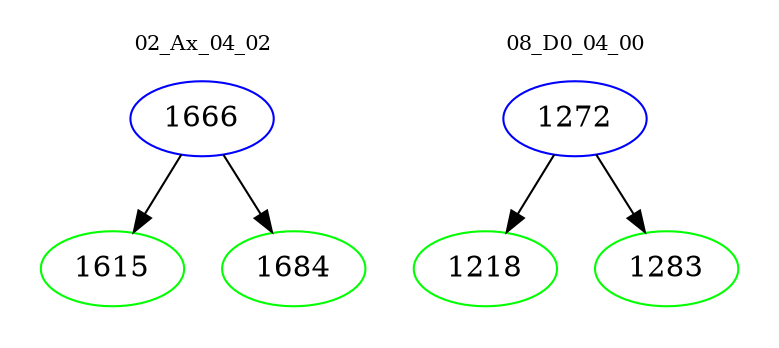 digraph{
subgraph cluster_0 {
color = white
label = "02_Ax_04_02";
fontsize=10;
T0_1666 [label="1666", color="blue"]
T0_1666 -> T0_1615 [color="black"]
T0_1615 [label="1615", color="green"]
T0_1666 -> T0_1684 [color="black"]
T0_1684 [label="1684", color="green"]
}
subgraph cluster_1 {
color = white
label = "08_D0_04_00";
fontsize=10;
T1_1272 [label="1272", color="blue"]
T1_1272 -> T1_1218 [color="black"]
T1_1218 [label="1218", color="green"]
T1_1272 -> T1_1283 [color="black"]
T1_1283 [label="1283", color="green"]
}
}
